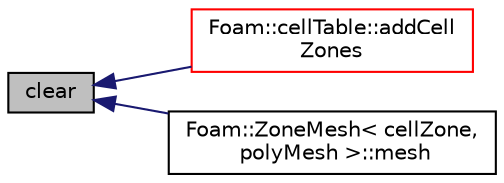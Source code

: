 digraph "clear"
{
  bgcolor="transparent";
  edge [fontname="Helvetica",fontsize="10",labelfontname="Helvetica",labelfontsize="10"];
  node [fontname="Helvetica",fontsize="10",shape=record];
  rankdir="LR";
  Node2103 [label="clear",height=0.2,width=0.4,color="black", fillcolor="grey75", style="filled", fontcolor="black"];
  Node2103 -> Node2104 [dir="back",color="midnightblue",fontsize="10",style="solid",fontname="Helvetica"];
  Node2104 [label="Foam::cellTable::addCell\lZones",height=0.2,width=0.4,color="red",URL="$a22081.html#ab62ddf3f5719031d66f82307da8dfc11",tooltip="Classify tableIds into cellZones according to the cellTable. "];
  Node2103 -> Node2106 [dir="back",color="midnightblue",fontsize="10",style="solid",fontname="Helvetica"];
  Node2106 [label="Foam::ZoneMesh\< cellZone,\l polyMesh \>::mesh",height=0.2,width=0.4,color="black",URL="$a28677.html#ac41d1bc48208a47ffceb25d417eea442",tooltip="Return the mesh reference. "];
}
